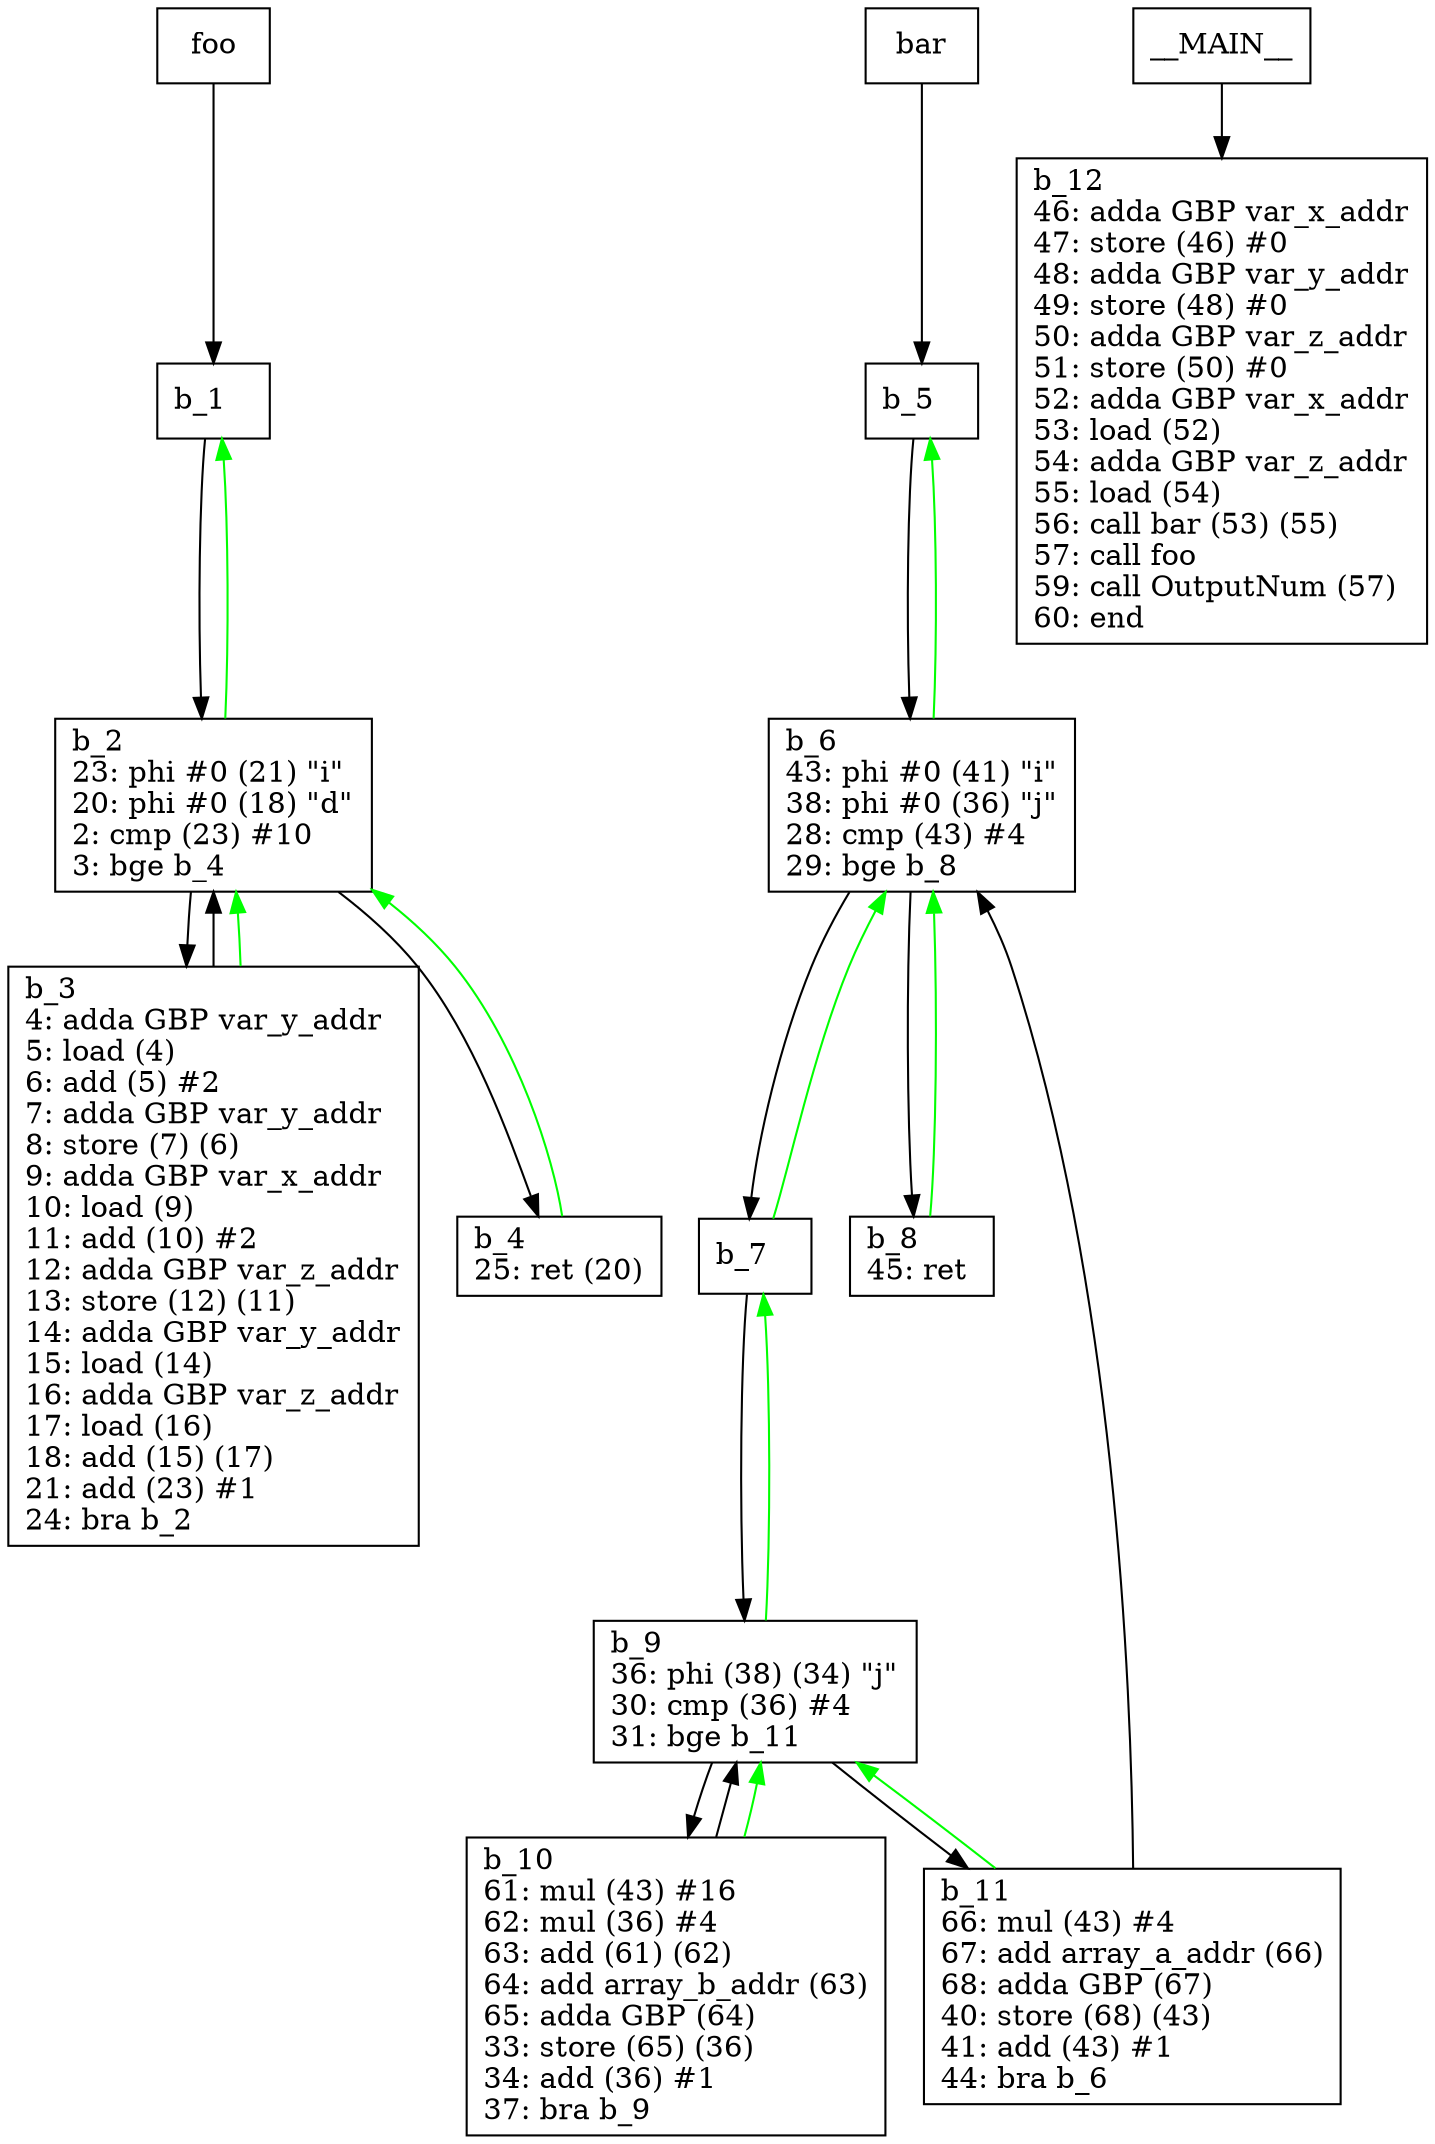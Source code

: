 digraph Computation {
node [shape=box];
foo -> b_1;
b_1 [label="b_1\l"]
b_1 -> b_2;
b_2 [label="b_2\l23: phi #0 (21) \"i\"\l20: phi #0 (18) \"d\"\l2: cmp (23) #10\l3: bge b_4\l"]
b_2 -> b_3;
b_3 [label="b_3\l4: adda GBP var_y_addr\l5: load (4)\l6: add (5) #2\l7: adda GBP var_y_addr\l8: store (7) (6)\l9: adda GBP var_x_addr\l10: load (9)\l11: add (10) #2\l12: adda GBP var_z_addr\l13: store (12) (11)\l14: adda GBP var_y_addr\l15: load (14)\l16: adda GBP var_z_addr\l17: load (16)\l18: add (15) (17)\l21: add (23) #1\l24: bra b_2\l"]
b_3 -> b_2;
b_3 -> b_2[color="green"];
b_2 -> b_4;
b_4 [label="b_4\l25: ret (20)\l"]
b_4 -> b_2[color="green"];
b_2 -> b_1[color="green"];
bar -> b_5;
b_5 [label="b_5\l"]
b_5 -> b_6;
b_6 [label="b_6\l43: phi #0 (41) \"i\"\l38: phi #0 (36) \"j\"\l28: cmp (43) #4\l29: bge b_8\l"]
b_6 -> b_7;
b_7 [label="b_7\l"]
b_7 -> b_9;
b_9 [label="b_9\l36: phi (38) (34) \"j\"\l30: cmp (36) #4\l31: bge b_11\l"]
b_9 -> b_10;
b_10 [label="b_10\l61: mul (43) #16\l62: mul (36) #4\l63: add (61) (62)\l64: add array_b_addr (63)\l65: adda GBP (64)\l33: store (65) (36)\l34: add (36) #1\l37: bra b_9\l"]
b_10 -> b_9;
b_10 -> b_9[color="green"];
b_9 -> b_11;
b_11 [label="b_11\l66: mul (43) #4\l67: add array_a_addr (66)\l68: adda GBP (67)\l40: store (68) (43)\l41: add (43) #1\l44: bra b_6\l"]
b_11 -> b_6;
b_11 -> b_9[color="green"];
b_9 -> b_7[color="green"];
b_7 -> b_6[color="green"];
b_6 -> b_8;
b_8 [label="b_8\l45: ret \l"]
b_8 -> b_6[color="green"];
b_6 -> b_5[color="green"];
__MAIN__ -> b_12;
b_12 [label="b_12\l46: adda GBP var_x_addr\l47: store (46) #0\l48: adda GBP var_y_addr\l49: store (48) #0\l50: adda GBP var_z_addr\l51: store (50) #0\l52: adda GBP var_x_addr\l53: load (52)\l54: adda GBP var_z_addr\l55: load (54)\l56: call bar (53) (55)\l57: call foo\l59: call OutputNum (57)\l60: end\l"]
}